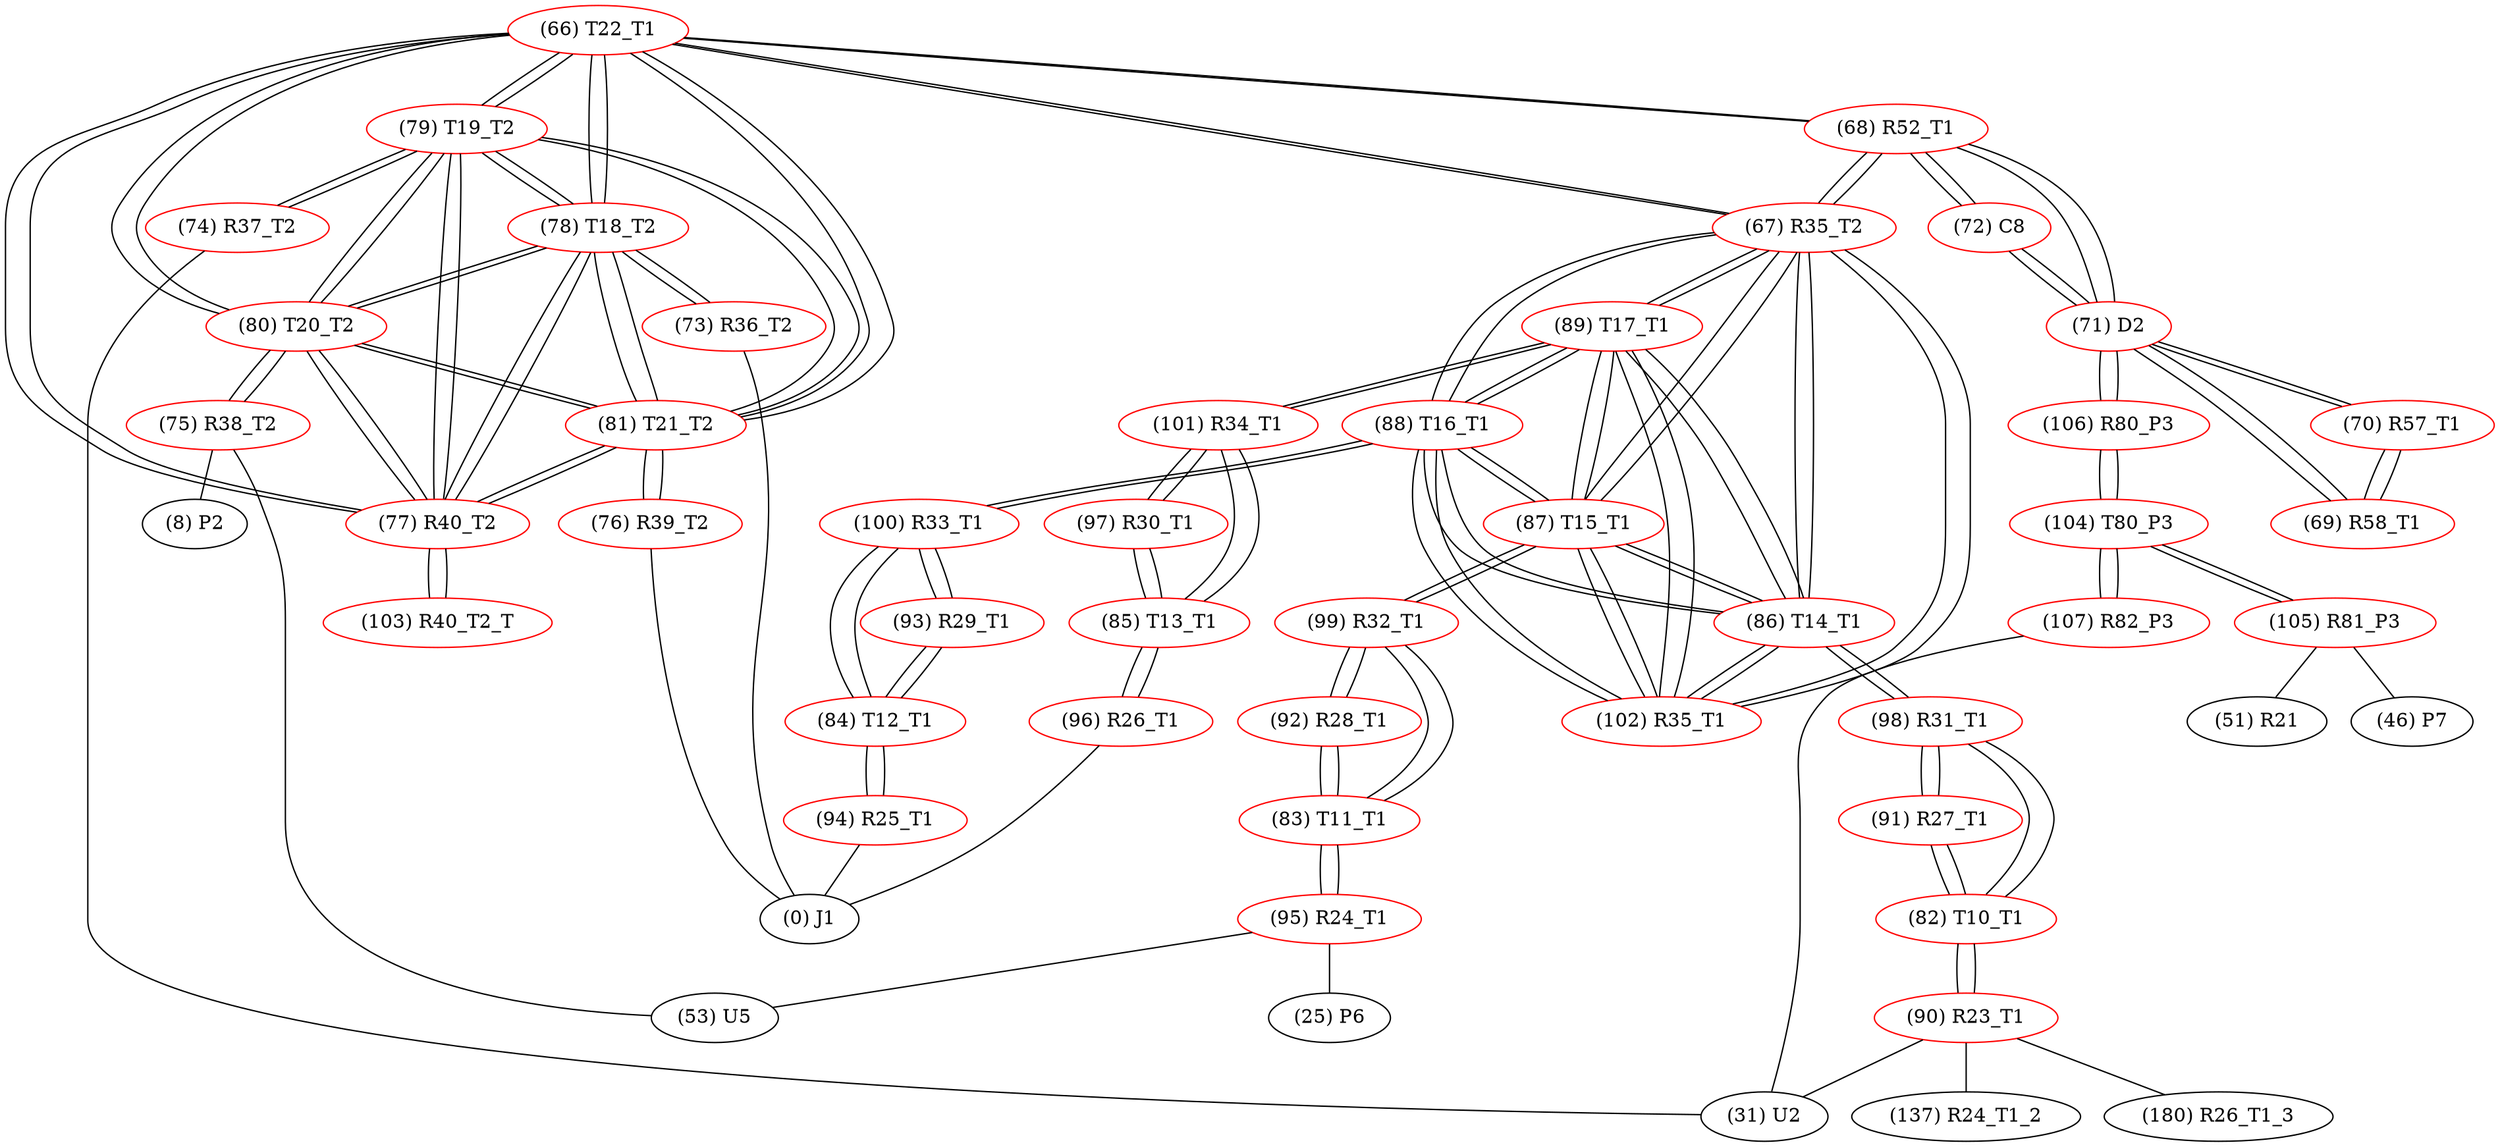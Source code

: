 graph {
	66 [label="(66) T22_T1" color=red]
	79 [label="(79) T19_T2"]
	78 [label="(78) T18_T2"]
	77 [label="(77) R40_T2"]
	81 [label="(81) T21_T2"]
	80 [label="(80) T20_T2"]
	68 [label="(68) R52_T1"]
	67 [label="(67) R35_T2"]
	67 [label="(67) R35_T2" color=red]
	88 [label="(88) T16_T1"]
	87 [label="(87) T15_T1"]
	102 [label="(102) R35_T1"]
	86 [label="(86) T14_T1"]
	89 [label="(89) T17_T1"]
	68 [label="(68) R52_T1"]
	66 [label="(66) T22_T1"]
	68 [label="(68) R52_T1" color=red]
	71 [label="(71) D2"]
	72 [label="(72) C8"]
	67 [label="(67) R35_T2"]
	66 [label="(66) T22_T1"]
	69 [label="(69) R58_T1" color=red]
	70 [label="(70) R57_T1"]
	71 [label="(71) D2"]
	70 [label="(70) R57_T1" color=red]
	69 [label="(69) R58_T1"]
	71 [label="(71) D2"]
	71 [label="(71) D2" color=red]
	68 [label="(68) R52_T1"]
	72 [label="(72) C8"]
	69 [label="(69) R58_T1"]
	70 [label="(70) R57_T1"]
	106 [label="(106) R80_P3"]
	72 [label="(72) C8" color=red]
	71 [label="(71) D2"]
	68 [label="(68) R52_T1"]
	73 [label="(73) R36_T2" color=red]
	0 [label="(0) J1"]
	78 [label="(78) T18_T2"]
	74 [label="(74) R37_T2" color=red]
	31 [label="(31) U2"]
	79 [label="(79) T19_T2"]
	75 [label="(75) R38_T2" color=red]
	8 [label="(8) P2"]
	53 [label="(53) U5"]
	80 [label="(80) T20_T2"]
	76 [label="(76) R39_T2" color=red]
	0 [label="(0) J1"]
	81 [label="(81) T21_T2"]
	77 [label="(77) R40_T2" color=red]
	66 [label="(66) T22_T1"]
	79 [label="(79) T19_T2"]
	78 [label="(78) T18_T2"]
	81 [label="(81) T21_T2"]
	80 [label="(80) T20_T2"]
	103 [label="(103) R40_T2_T"]
	78 [label="(78) T18_T2" color=red]
	66 [label="(66) T22_T1"]
	79 [label="(79) T19_T2"]
	77 [label="(77) R40_T2"]
	81 [label="(81) T21_T2"]
	80 [label="(80) T20_T2"]
	73 [label="(73) R36_T2"]
	79 [label="(79) T19_T2" color=red]
	66 [label="(66) T22_T1"]
	78 [label="(78) T18_T2"]
	77 [label="(77) R40_T2"]
	81 [label="(81) T21_T2"]
	80 [label="(80) T20_T2"]
	74 [label="(74) R37_T2"]
	80 [label="(80) T20_T2" color=red]
	66 [label="(66) T22_T1"]
	79 [label="(79) T19_T2"]
	78 [label="(78) T18_T2"]
	77 [label="(77) R40_T2"]
	81 [label="(81) T21_T2"]
	75 [label="(75) R38_T2"]
	81 [label="(81) T21_T2" color=red]
	66 [label="(66) T22_T1"]
	79 [label="(79) T19_T2"]
	78 [label="(78) T18_T2"]
	77 [label="(77) R40_T2"]
	80 [label="(80) T20_T2"]
	76 [label="(76) R39_T2"]
	82 [label="(82) T10_T1" color=red]
	90 [label="(90) R23_T1"]
	98 [label="(98) R31_T1"]
	91 [label="(91) R27_T1"]
	83 [label="(83) T11_T1" color=red]
	95 [label="(95) R24_T1"]
	99 [label="(99) R32_T1"]
	92 [label="(92) R28_T1"]
	84 [label="(84) T12_T1" color=red]
	100 [label="(100) R33_T1"]
	93 [label="(93) R29_T1"]
	94 [label="(94) R25_T1"]
	85 [label="(85) T13_T1" color=red]
	97 [label="(97) R30_T1"]
	101 [label="(101) R34_T1"]
	96 [label="(96) R26_T1"]
	86 [label="(86) T14_T1" color=red]
	88 [label="(88) T16_T1"]
	87 [label="(87) T15_T1"]
	102 [label="(102) R35_T1"]
	89 [label="(89) T17_T1"]
	67 [label="(67) R35_T2"]
	98 [label="(98) R31_T1"]
	87 [label="(87) T15_T1" color=red]
	88 [label="(88) T16_T1"]
	102 [label="(102) R35_T1"]
	86 [label="(86) T14_T1"]
	89 [label="(89) T17_T1"]
	67 [label="(67) R35_T2"]
	99 [label="(99) R32_T1"]
	88 [label="(88) T16_T1" color=red]
	87 [label="(87) T15_T1"]
	102 [label="(102) R35_T1"]
	86 [label="(86) T14_T1"]
	89 [label="(89) T17_T1"]
	67 [label="(67) R35_T2"]
	100 [label="(100) R33_T1"]
	89 [label="(89) T17_T1" color=red]
	88 [label="(88) T16_T1"]
	87 [label="(87) T15_T1"]
	102 [label="(102) R35_T1"]
	86 [label="(86) T14_T1"]
	67 [label="(67) R35_T2"]
	101 [label="(101) R34_T1"]
	90 [label="(90) R23_T1" color=red]
	31 [label="(31) U2"]
	137 [label="(137) R24_T1_2"]
	180 [label="(180) R26_T1_3"]
	82 [label="(82) T10_T1"]
	91 [label="(91) R27_T1" color=red]
	82 [label="(82) T10_T1"]
	98 [label="(98) R31_T1"]
	92 [label="(92) R28_T1" color=red]
	99 [label="(99) R32_T1"]
	83 [label="(83) T11_T1"]
	93 [label="(93) R29_T1" color=red]
	100 [label="(100) R33_T1"]
	84 [label="(84) T12_T1"]
	94 [label="(94) R25_T1" color=red]
	0 [label="(0) J1"]
	84 [label="(84) T12_T1"]
	95 [label="(95) R24_T1" color=red]
	53 [label="(53) U5"]
	25 [label="(25) P6"]
	83 [label="(83) T11_T1"]
	96 [label="(96) R26_T1" color=red]
	0 [label="(0) J1"]
	85 [label="(85) T13_T1"]
	97 [label="(97) R30_T1" color=red]
	101 [label="(101) R34_T1"]
	85 [label="(85) T13_T1"]
	98 [label="(98) R31_T1" color=red]
	82 [label="(82) T10_T1"]
	91 [label="(91) R27_T1"]
	86 [label="(86) T14_T1"]
	99 [label="(99) R32_T1" color=red]
	87 [label="(87) T15_T1"]
	92 [label="(92) R28_T1"]
	83 [label="(83) T11_T1"]
	100 [label="(100) R33_T1" color=red]
	88 [label="(88) T16_T1"]
	93 [label="(93) R29_T1"]
	84 [label="(84) T12_T1"]
	101 [label="(101) R34_T1" color=red]
	89 [label="(89) T17_T1"]
	97 [label="(97) R30_T1"]
	85 [label="(85) T13_T1"]
	102 [label="(102) R35_T1" color=red]
	88 [label="(88) T16_T1"]
	87 [label="(87) T15_T1"]
	86 [label="(86) T14_T1"]
	89 [label="(89) T17_T1"]
	67 [label="(67) R35_T2"]
	103 [label="(103) R40_T2_T" color=red]
	77 [label="(77) R40_T2"]
	104 [label="(104) T80_P3" color=red]
	105 [label="(105) R81_P3"]
	107 [label="(107) R82_P3"]
	106 [label="(106) R80_P3"]
	105 [label="(105) R81_P3" color=red]
	46 [label="(46) P7"]
	51 [label="(51) R21"]
	104 [label="(104) T80_P3"]
	106 [label="(106) R80_P3" color=red]
	71 [label="(71) D2"]
	104 [label="(104) T80_P3"]
	107 [label="(107) R82_P3" color=red]
	31 [label="(31) U2"]
	104 [label="(104) T80_P3"]
	66 -- 79
	66 -- 78
	66 -- 77
	66 -- 81
	66 -- 80
	66 -- 68
	66 -- 67
	67 -- 88
	67 -- 87
	67 -- 102
	67 -- 86
	67 -- 89
	67 -- 68
	67 -- 66
	68 -- 71
	68 -- 72
	68 -- 67
	68 -- 66
	69 -- 70
	69 -- 71
	70 -- 69
	70 -- 71
	71 -- 68
	71 -- 72
	71 -- 69
	71 -- 70
	71 -- 106
	72 -- 71
	72 -- 68
	73 -- 0
	73 -- 78
	74 -- 31
	74 -- 79
	75 -- 8
	75 -- 53
	75 -- 80
	76 -- 0
	76 -- 81
	77 -- 66
	77 -- 79
	77 -- 78
	77 -- 81
	77 -- 80
	77 -- 103
	78 -- 66
	78 -- 79
	78 -- 77
	78 -- 81
	78 -- 80
	78 -- 73
	79 -- 66
	79 -- 78
	79 -- 77
	79 -- 81
	79 -- 80
	79 -- 74
	80 -- 66
	80 -- 79
	80 -- 78
	80 -- 77
	80 -- 81
	80 -- 75
	81 -- 66
	81 -- 79
	81 -- 78
	81 -- 77
	81 -- 80
	81 -- 76
	82 -- 90
	82 -- 98
	82 -- 91
	83 -- 95
	83 -- 99
	83 -- 92
	84 -- 100
	84 -- 93
	84 -- 94
	85 -- 97
	85 -- 101
	85 -- 96
	86 -- 88
	86 -- 87
	86 -- 102
	86 -- 89
	86 -- 67
	86 -- 98
	87 -- 88
	87 -- 102
	87 -- 86
	87 -- 89
	87 -- 67
	87 -- 99
	88 -- 87
	88 -- 102
	88 -- 86
	88 -- 89
	88 -- 67
	88 -- 100
	89 -- 88
	89 -- 87
	89 -- 102
	89 -- 86
	89 -- 67
	89 -- 101
	90 -- 31
	90 -- 137
	90 -- 180
	90 -- 82
	91 -- 82
	91 -- 98
	92 -- 99
	92 -- 83
	93 -- 100
	93 -- 84
	94 -- 0
	94 -- 84
	95 -- 53
	95 -- 25
	95 -- 83
	96 -- 0
	96 -- 85
	97 -- 101
	97 -- 85
	98 -- 82
	98 -- 91
	98 -- 86
	99 -- 87
	99 -- 92
	99 -- 83
	100 -- 88
	100 -- 93
	100 -- 84
	101 -- 89
	101 -- 97
	101 -- 85
	102 -- 88
	102 -- 87
	102 -- 86
	102 -- 89
	102 -- 67
	103 -- 77
	104 -- 105
	104 -- 107
	104 -- 106
	105 -- 46
	105 -- 51
	105 -- 104
	106 -- 71
	106 -- 104
	107 -- 31
	107 -- 104
}